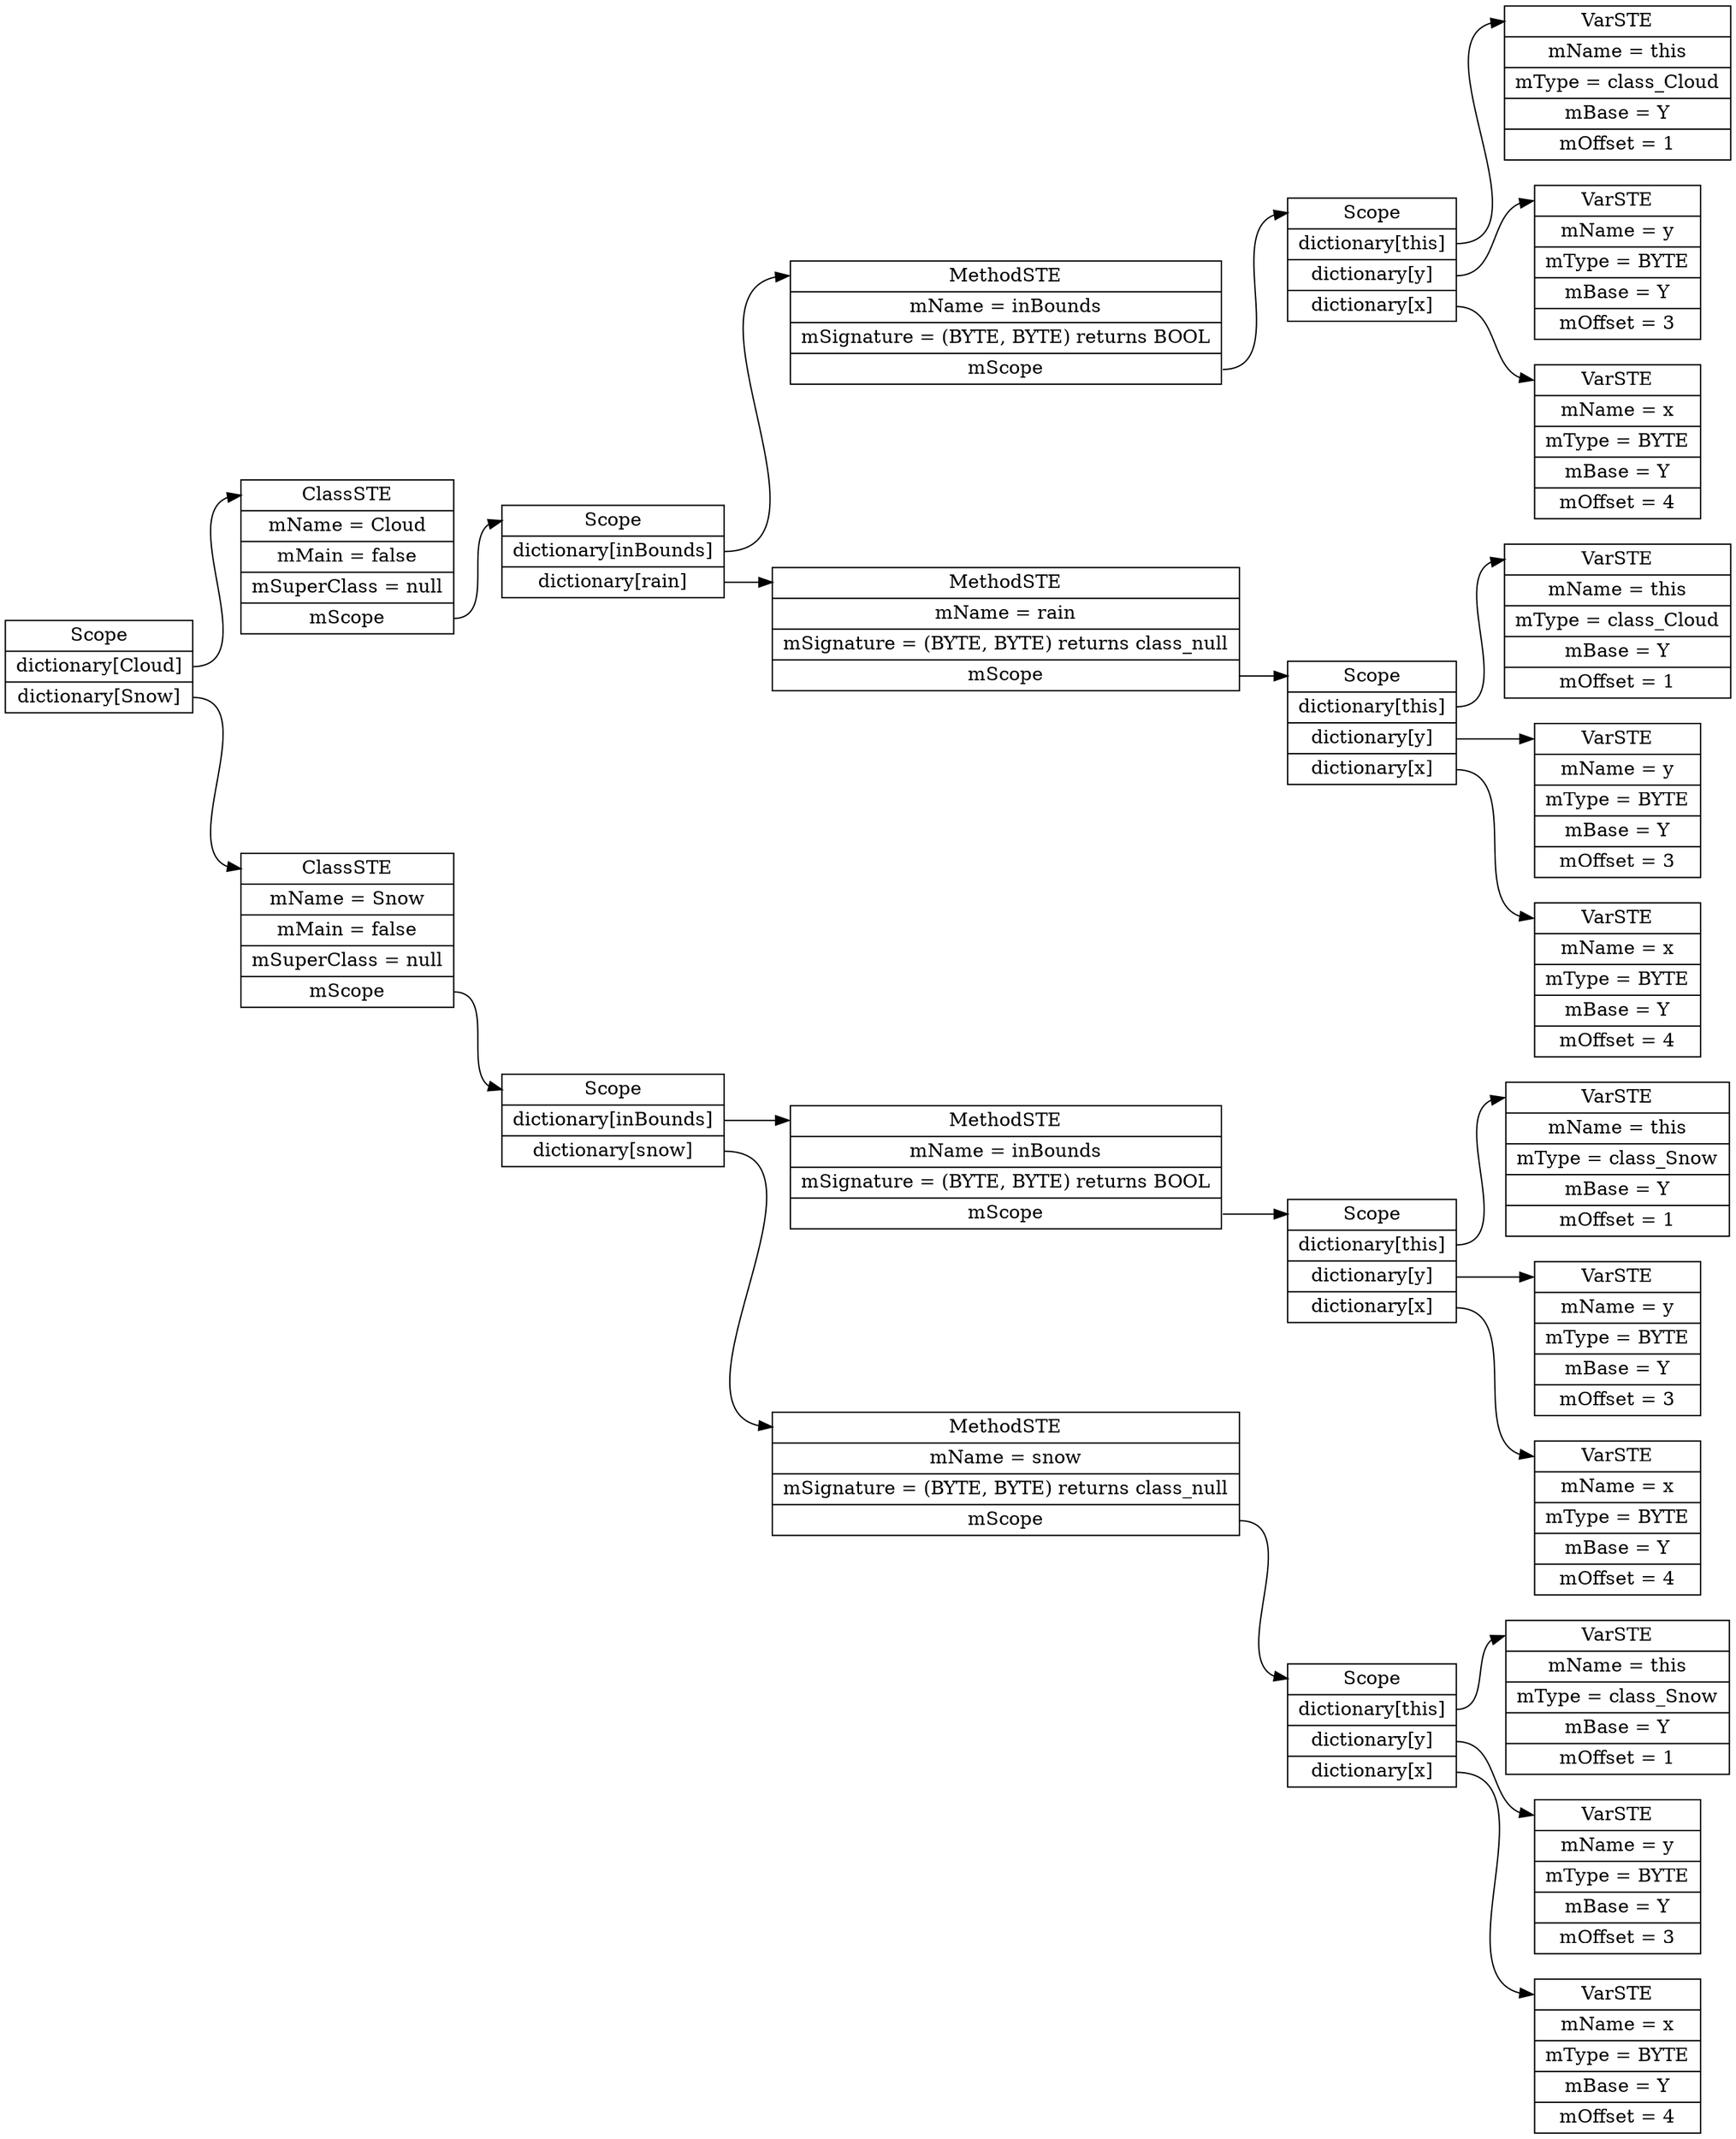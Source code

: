 digraph SymTable {
	graph [rankdir="LR"];
	node [shape=record];
	0 [label=" <f0> Scope | <f1> dictionary\[Cloud\] | <f2> dictionary\[Snow\] "];
	0:<f1> -> 1:<f0>;
	1 [label=" <f0> ClassSTE | <f1> mName = Cloud| <f2> mMain = false| <f3> mSuperClass = null| <f4> mScope "];
	1:<f4> -> 2:<f0>;
	2 [label=" <f0> Scope | <f1> dictionary\[inBounds\] | <f2> dictionary\[rain\] "];
	2:<f1> -> 3:<f0>;
	3 [label=" <f0> MethodSTE | <f1> mName = inBounds| <f2> mSignature = (BYTE, BYTE) returns BOOL| <f3> mScope "];
	3:<f3> -> 4:<f0>;
	4 [label=" <f0> Scope | <f1> dictionary\[this\] | <f2> dictionary\[y\] | <f3> dictionary\[x\] "];
	4:<f1> -> 5:<f0>;
	5 [label=" <f0> VarSTE | <f1> mName = this| <f2> mType = class_Cloud| <f3> mBase = Y| <f4> mOffset = 1"];
	4:<f2> -> 6:<f0>;
	6 [label=" <f0> VarSTE | <f1> mName = y| <f2> mType = BYTE| <f3> mBase = Y| <f4> mOffset = 3"];
	4:<f3> -> 7:<f0>;
	7 [label=" <f0> VarSTE | <f1> mName = x| <f2> mType = BYTE| <f3> mBase = Y| <f4> mOffset = 4"];
	2:<f2> -> 8:<f0>;
	8 [label=" <f0> MethodSTE | <f1> mName = rain| <f2> mSignature = (BYTE, BYTE) returns class_null| <f3> mScope "];
	8:<f3> -> 9:<f0>;
	9 [label=" <f0> Scope | <f1> dictionary\[this\] | <f2> dictionary\[y\] | <f3> dictionary\[x\] "];
	9:<f1> -> 10:<f0>;
	10 [label=" <f0> VarSTE | <f1> mName = this| <f2> mType = class_Cloud| <f3> mBase = Y| <f4> mOffset = 1"];
	9:<f2> -> 11:<f0>;
	11 [label=" <f0> VarSTE | <f1> mName = y| <f2> mType = BYTE| <f3> mBase = Y| <f4> mOffset = 3"];
	9:<f3> -> 12:<f0>;
	12 [label=" <f0> VarSTE | <f1> mName = x| <f2> mType = BYTE| <f3> mBase = Y| <f4> mOffset = 4"];
	0:<f2> -> 13:<f0>;
	13 [label=" <f0> ClassSTE | <f1> mName = Snow| <f2> mMain = false| <f3> mSuperClass = null| <f4> mScope "];
	13:<f4> -> 14:<f0>;
	14 [label=" <f0> Scope | <f1> dictionary\[inBounds\] | <f2> dictionary\[snow\] "];
	14:<f1> -> 15:<f0>;
	15 [label=" <f0> MethodSTE | <f1> mName = inBounds| <f2> mSignature = (BYTE, BYTE) returns BOOL| <f3> mScope "];
	15:<f3> -> 16:<f0>;
	16 [label=" <f0> Scope | <f1> dictionary\[this\] | <f2> dictionary\[y\] | <f3> dictionary\[x\] "];
	16:<f1> -> 17:<f0>;
	17 [label=" <f0> VarSTE | <f1> mName = this| <f2> mType = class_Snow| <f3> mBase = Y| <f4> mOffset = 1"];
	16:<f2> -> 18:<f0>;
	18 [label=" <f0> VarSTE | <f1> mName = y| <f2> mType = BYTE| <f3> mBase = Y| <f4> mOffset = 3"];
	16:<f3> -> 19:<f0>;
	19 [label=" <f0> VarSTE | <f1> mName = x| <f2> mType = BYTE| <f3> mBase = Y| <f4> mOffset = 4"];
	14:<f2> -> 20:<f0>;
	20 [label=" <f0> MethodSTE | <f1> mName = snow| <f2> mSignature = (BYTE, BYTE) returns class_null| <f3> mScope "];
	20:<f3> -> 21:<f0>;
	21 [label=" <f0> Scope | <f1> dictionary\[this\] | <f2> dictionary\[y\] | <f3> dictionary\[x\] "];
	21:<f1> -> 22:<f0>;
	22 [label=" <f0> VarSTE | <f1> mName = this| <f2> mType = class_Snow| <f3> mBase = Y| <f4> mOffset = 1"];
	21:<f2> -> 23:<f0>;
	23 [label=" <f0> VarSTE | <f1> mName = y| <f2> mType = BYTE| <f3> mBase = Y| <f4> mOffset = 3"];
	21:<f3> -> 24:<f0>;
	24 [label=" <f0> VarSTE | <f1> mName = x| <f2> mType = BYTE| <f3> mBase = Y| <f4> mOffset = 4"];
}
